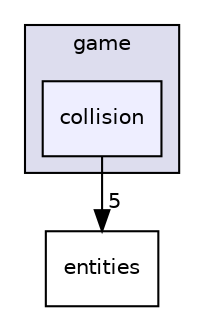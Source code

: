 digraph "libs/game/collision" {
  compound=true
  node [ fontsize="10", fontname="Helvetica"];
  edge [ labelfontsize="10", labelfontname="Helvetica"];
  subgraph clusterdir_10c992a5ad9d681edc7d46cf538bcb51 {
    graph [ bgcolor="#ddddee", pencolor="black", label="game" fontname="Helvetica", fontsize="10", URL="dir_10c992a5ad9d681edc7d46cf538bcb51.html"]
  dir_43b41cf3b0884659abbfac1c2aebc9f5 [shape=box, label="collision", style="filled", fillcolor="#eeeeff", pencolor="black", URL="dir_43b41cf3b0884659abbfac1c2aebc9f5.html"];
  }
  dir_18fcc25ff4e5fe0e8c5503018f848eb6 [shape=box label="entities" URL="dir_18fcc25ff4e5fe0e8c5503018f848eb6.html"];
  dir_43b41cf3b0884659abbfac1c2aebc9f5->dir_18fcc25ff4e5fe0e8c5503018f848eb6 [headlabel="5", labeldistance=1.5 headhref="dir_000017_000018.html"];
}

